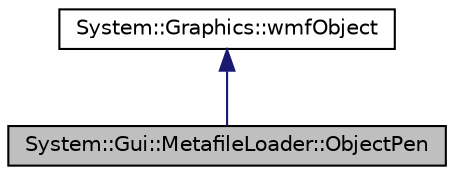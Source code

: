 digraph G
{
  edge [fontname="Helvetica",fontsize="10",labelfontname="Helvetica",labelfontsize="10"];
  node [fontname="Helvetica",fontsize="10",shape=record];
  Node1 [label="System::Gui::MetafileLoader::ObjectPen",height=0.2,width=0.4,color="black", fillcolor="grey75", style="filled" fontcolor="black"];
  Node2 -> Node1 [dir="back",color="midnightblue",fontsize="10",style="solid",fontname="Helvetica"];
  Node2 [label="System::Graphics::wmfObject",height=0.2,width=0.4,color="black", fillcolor="white", style="filled",URL="$class_system_1_1_graphics_1_1wmf_object.html"];
}
